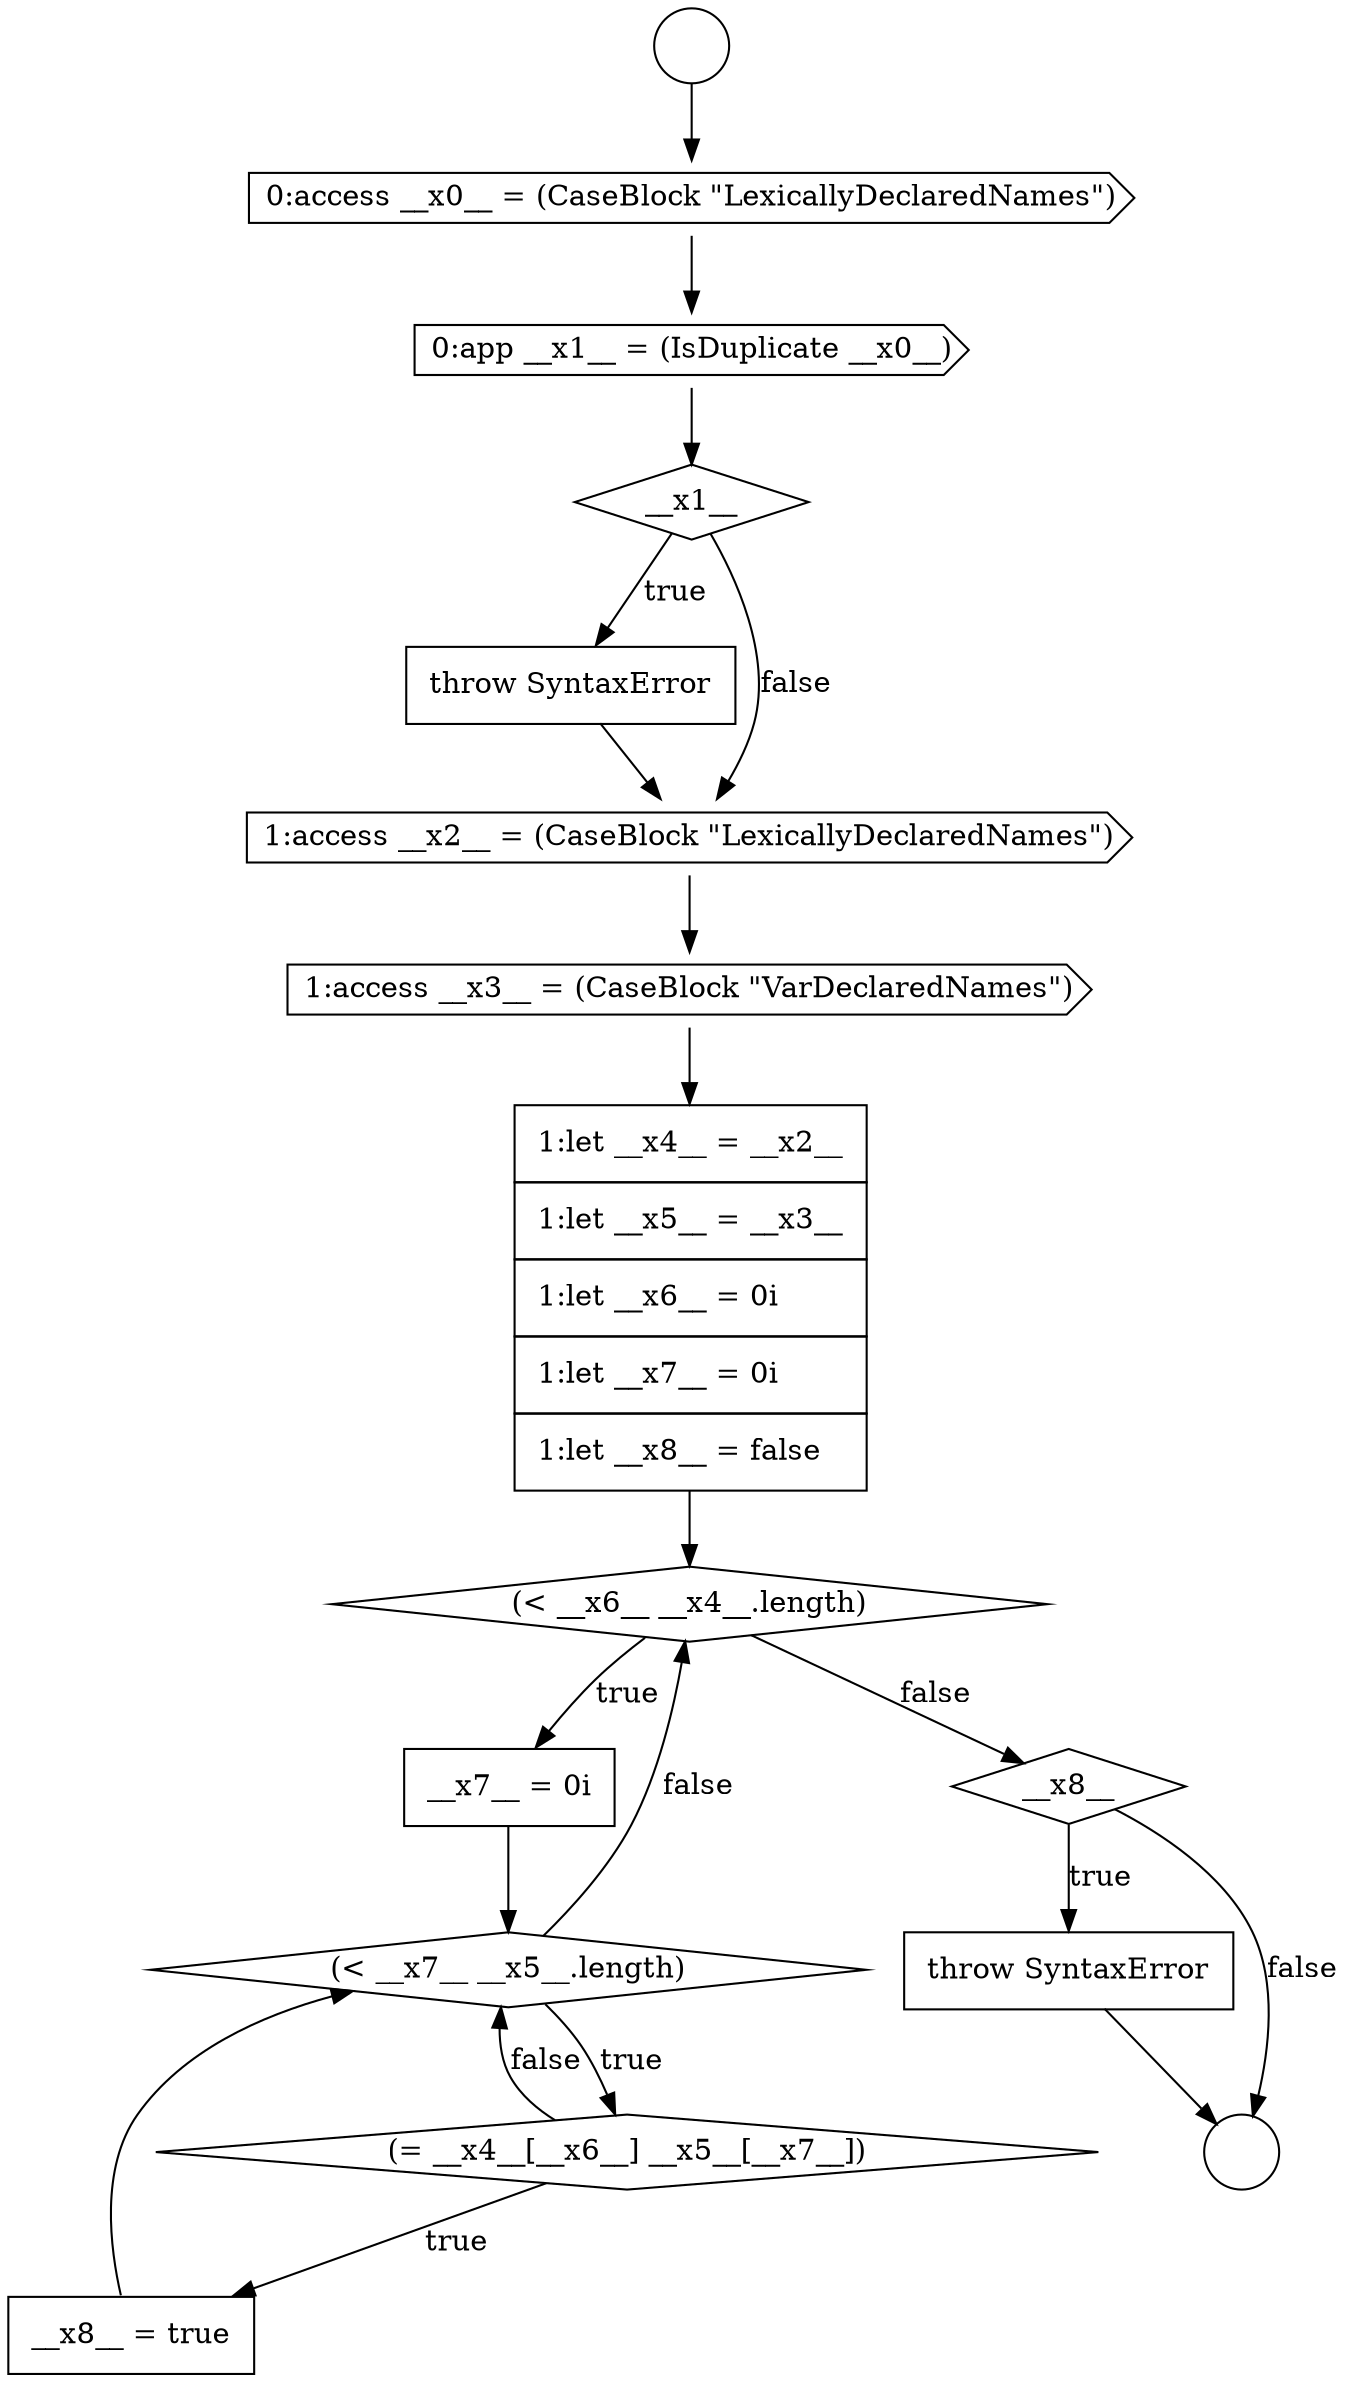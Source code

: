 digraph {
  node0 [shape=circle label=" " color="black" fillcolor="white" style=filled]
  node5 [shape=none, margin=0, label=<<font color="black">
    <table border="0" cellborder="1" cellspacing="0" cellpadding="10">
      <tr><td align="left">throw SyntaxError</td></tr>
    </table>
  </font>> color="black" fillcolor="white" style=filled]
  node10 [shape=none, margin=0, label=<<font color="black">
    <table border="0" cellborder="1" cellspacing="0" cellpadding="10">
      <tr><td align="left">__x7__ = 0i</td></tr>
    </table>
  </font>> color="black" fillcolor="white" style=filled]
  node14 [shape=diamond, label=<<font color="black">__x8__</font>> color="black" fillcolor="white" style=filled]
  node1 [shape=circle label=" " color="black" fillcolor="white" style=filled]
  node6 [shape=cds, label=<<font color="black">1:access __x2__ = (CaseBlock &quot;LexicallyDeclaredNames&quot;)</font>> color="black" fillcolor="white" style=filled]
  node9 [shape=diamond, label=<<font color="black">(&lt; __x6__ __x4__.length)</font>> color="black" fillcolor="white" style=filled]
  node13 [shape=none, margin=0, label=<<font color="black">
    <table border="0" cellborder="1" cellspacing="0" cellpadding="10">
      <tr><td align="left">__x8__ = true</td></tr>
    </table>
  </font>> color="black" fillcolor="white" style=filled]
  node2 [shape=cds, label=<<font color="black">0:access __x0__ = (CaseBlock &quot;LexicallyDeclaredNames&quot;)</font>> color="black" fillcolor="white" style=filled]
  node12 [shape=diamond, label=<<font color="black">(= __x4__[__x6__] __x5__[__x7__])</font>> color="black" fillcolor="white" style=filled]
  node7 [shape=cds, label=<<font color="black">1:access __x3__ = (CaseBlock &quot;VarDeclaredNames&quot;)</font>> color="black" fillcolor="white" style=filled]
  node3 [shape=cds, label=<<font color="black">0:app __x1__ = (IsDuplicate __x0__)</font>> color="black" fillcolor="white" style=filled]
  node11 [shape=diamond, label=<<font color="black">(&lt; __x7__ __x5__.length)</font>> color="black" fillcolor="white" style=filled]
  node8 [shape=none, margin=0, label=<<font color="black">
    <table border="0" cellborder="1" cellspacing="0" cellpadding="10">
      <tr><td align="left">1:let __x4__ = __x2__</td></tr>
      <tr><td align="left">1:let __x5__ = __x3__</td></tr>
      <tr><td align="left">1:let __x6__ = 0i</td></tr>
      <tr><td align="left">1:let __x7__ = 0i</td></tr>
      <tr><td align="left">1:let __x8__ = false</td></tr>
    </table>
  </font>> color="black" fillcolor="white" style=filled]
  node4 [shape=diamond, label=<<font color="black">__x1__</font>> color="black" fillcolor="white" style=filled]
  node15 [shape=none, margin=0, label=<<font color="black">
    <table border="0" cellborder="1" cellspacing="0" cellpadding="10">
      <tr><td align="left">throw SyntaxError</td></tr>
    </table>
  </font>> color="black" fillcolor="white" style=filled]
  node15 -> node1 [ color="black"]
  node2 -> node3 [ color="black"]
  node6 -> node7 [ color="black"]
  node10 -> node11 [ color="black"]
  node4 -> node5 [label=<<font color="black">true</font>> color="black"]
  node4 -> node6 [label=<<font color="black">false</font>> color="black"]
  node8 -> node9 [ color="black"]
  node13 -> node11 [ color="black"]
  node9 -> node10 [label=<<font color="black">true</font>> color="black"]
  node9 -> node14 [label=<<font color="black">false</font>> color="black"]
  node14 -> node15 [label=<<font color="black">true</font>> color="black"]
  node14 -> node1 [label=<<font color="black">false</font>> color="black"]
  node5 -> node6 [ color="black"]
  node3 -> node4 [ color="black"]
  node12 -> node13 [label=<<font color="black">true</font>> color="black"]
  node12 -> node11 [label=<<font color="black">false</font>> color="black"]
  node7 -> node8 [ color="black"]
  node11 -> node12 [label=<<font color="black">true</font>> color="black"]
  node11 -> node9 [label=<<font color="black">false</font>> color="black"]
  node0 -> node2 [ color="black"]
}
